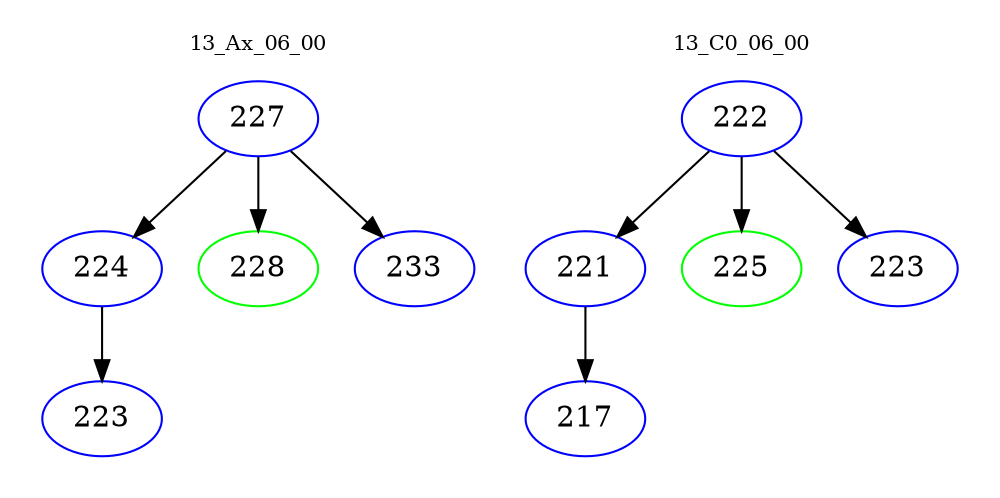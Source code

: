 digraph{
subgraph cluster_0 {
color = white
label = "13_Ax_06_00";
fontsize=10;
T0_227 [label="227", color="blue"]
T0_227 -> T0_224 [color="black"]
T0_224 [label="224", color="blue"]
T0_224 -> T0_223 [color="black"]
T0_223 [label="223", color="blue"]
T0_227 -> T0_228 [color="black"]
T0_228 [label="228", color="green"]
T0_227 -> T0_233 [color="black"]
T0_233 [label="233", color="blue"]
}
subgraph cluster_1 {
color = white
label = "13_C0_06_00";
fontsize=10;
T1_222 [label="222", color="blue"]
T1_222 -> T1_221 [color="black"]
T1_221 [label="221", color="blue"]
T1_221 -> T1_217 [color="black"]
T1_217 [label="217", color="blue"]
T1_222 -> T1_225 [color="black"]
T1_225 [label="225", color="green"]
T1_222 -> T1_223 [color="black"]
T1_223 [label="223", color="blue"]
}
}
